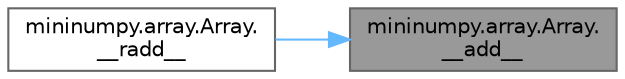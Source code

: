 digraph "mininumpy.array.Array.__add__"
{
 // LATEX_PDF_SIZE
  bgcolor="transparent";
  edge [fontname=Helvetica,fontsize=10,labelfontname=Helvetica,labelfontsize=10];
  node [fontname=Helvetica,fontsize=10,shape=box,height=0.2,width=0.4];
  rankdir="RL";
  Node1 [id="Node000001",label="mininumpy.array.Array.\l__add__",height=0.2,width=0.4,color="gray40", fillcolor="grey60", style="filled", fontcolor="black",tooltip=" "];
  Node1 -> Node2 [id="edge1_Node000001_Node000002",dir="back",color="steelblue1",style="solid",tooltip=" "];
  Node2 [id="Node000002",label="mininumpy.array.Array.\l__radd__",height=0.2,width=0.4,color="grey40", fillcolor="white", style="filled",URL="$classmininumpy_1_1array_1_1Array.html#a99b6a25027029f84f1918018c0de6394",tooltip=" "];
}
